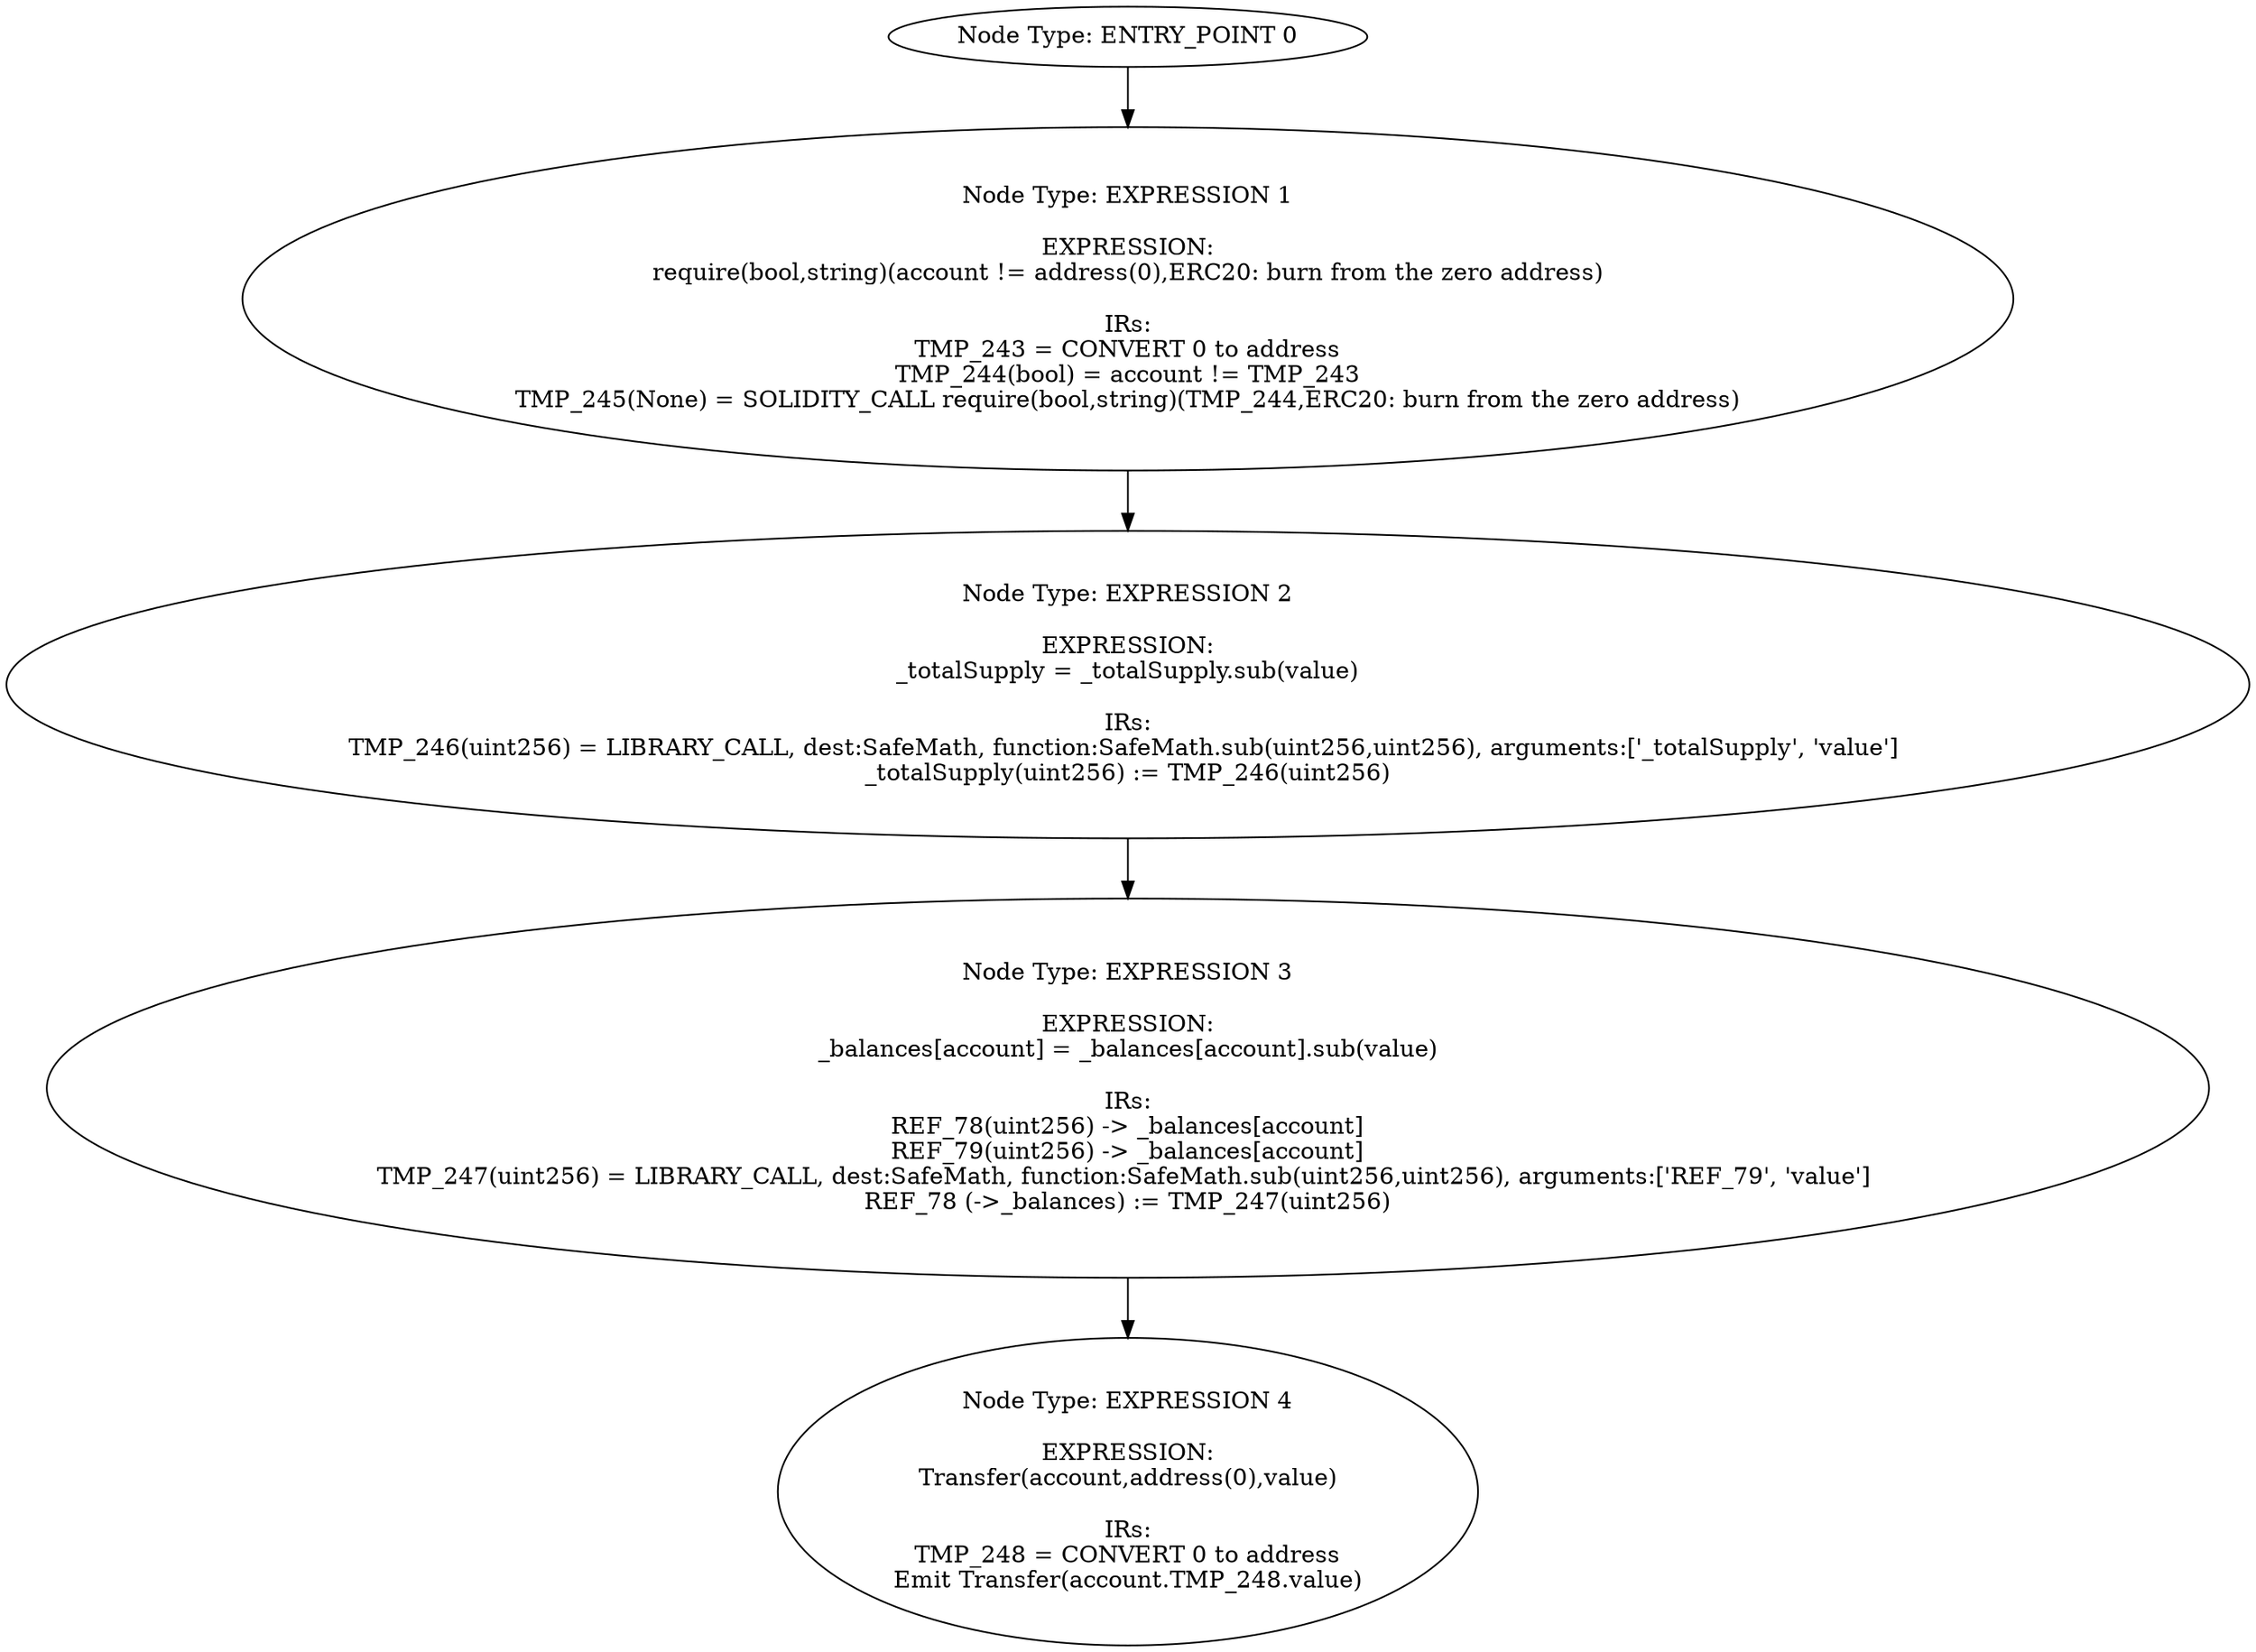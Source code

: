 digraph{
0[label="Node Type: ENTRY_POINT 0
"];
0->1;
1[label="Node Type: EXPRESSION 1

EXPRESSION:
require(bool,string)(account != address(0),ERC20: burn from the zero address)

IRs:
TMP_243 = CONVERT 0 to address
TMP_244(bool) = account != TMP_243
TMP_245(None) = SOLIDITY_CALL require(bool,string)(TMP_244,ERC20: burn from the zero address)"];
1->2;
2[label="Node Type: EXPRESSION 2

EXPRESSION:
_totalSupply = _totalSupply.sub(value)

IRs:
TMP_246(uint256) = LIBRARY_CALL, dest:SafeMath, function:SafeMath.sub(uint256,uint256), arguments:['_totalSupply', 'value'] 
_totalSupply(uint256) := TMP_246(uint256)"];
2->3;
3[label="Node Type: EXPRESSION 3

EXPRESSION:
_balances[account] = _balances[account].sub(value)

IRs:
REF_78(uint256) -> _balances[account]
REF_79(uint256) -> _balances[account]
TMP_247(uint256) = LIBRARY_CALL, dest:SafeMath, function:SafeMath.sub(uint256,uint256), arguments:['REF_79', 'value'] 
REF_78 (->_balances) := TMP_247(uint256)"];
3->4;
4[label="Node Type: EXPRESSION 4

EXPRESSION:
Transfer(account,address(0),value)

IRs:
TMP_248 = CONVERT 0 to address
Emit Transfer(account.TMP_248.value)"];
}

